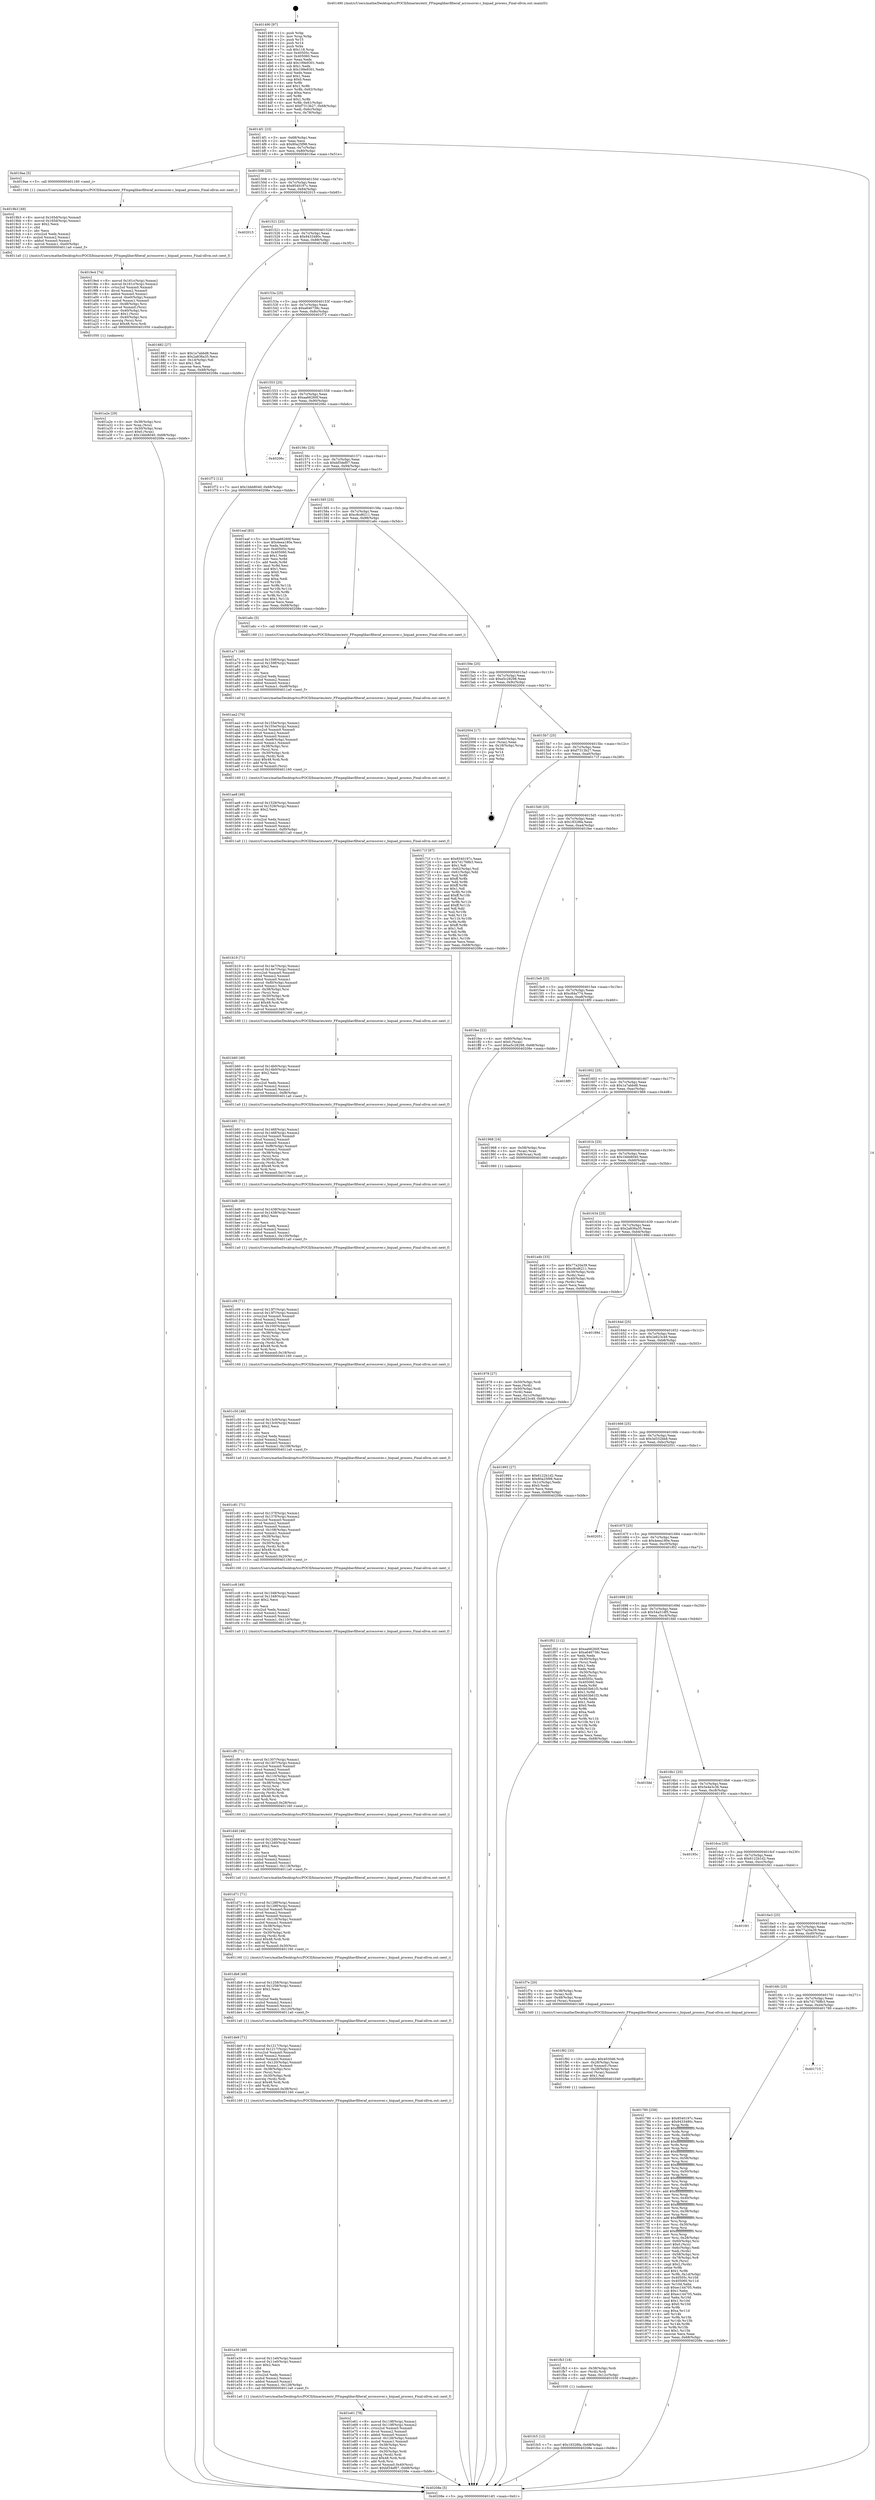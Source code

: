 digraph "0x401490" {
  label = "0x401490 (/mnt/c/Users/mathe/Desktop/tcc/POCII/binaries/extr_FFmpeglibavfilteraf_acrossover.c_biquad_process_Final-ollvm.out::main(0))"
  labelloc = "t"
  node[shape=record]

  Entry [label="",width=0.3,height=0.3,shape=circle,fillcolor=black,style=filled]
  "0x4014f1" [label="{
     0x4014f1 [23]\l
     | [instrs]\l
     &nbsp;&nbsp;0x4014f1 \<+3\>: mov -0x68(%rbp),%eax\l
     &nbsp;&nbsp;0x4014f4 \<+2\>: mov %eax,%ecx\l
     &nbsp;&nbsp;0x4014f6 \<+6\>: sub $0x80a25f98,%ecx\l
     &nbsp;&nbsp;0x4014fc \<+3\>: mov %eax,-0x7c(%rbp)\l
     &nbsp;&nbsp;0x4014ff \<+3\>: mov %ecx,-0x80(%rbp)\l
     &nbsp;&nbsp;0x401502 \<+6\>: je 00000000004019ae \<main+0x51e\>\l
  }"]
  "0x4019ae" [label="{
     0x4019ae [5]\l
     | [instrs]\l
     &nbsp;&nbsp;0x4019ae \<+5\>: call 0000000000401160 \<next_i\>\l
     | [calls]\l
     &nbsp;&nbsp;0x401160 \{1\} (/mnt/c/Users/mathe/Desktop/tcc/POCII/binaries/extr_FFmpeglibavfilteraf_acrossover.c_biquad_process_Final-ollvm.out::next_i)\l
  }"]
  "0x401508" [label="{
     0x401508 [25]\l
     | [instrs]\l
     &nbsp;&nbsp;0x401508 \<+5\>: jmp 000000000040150d \<main+0x7d\>\l
     &nbsp;&nbsp;0x40150d \<+3\>: mov -0x7c(%rbp),%eax\l
     &nbsp;&nbsp;0x401510 \<+5\>: sub $0x8540197c,%eax\l
     &nbsp;&nbsp;0x401515 \<+6\>: mov %eax,-0x84(%rbp)\l
     &nbsp;&nbsp;0x40151b \<+6\>: je 0000000000402015 \<main+0xb85\>\l
  }"]
  Exit [label="",width=0.3,height=0.3,shape=circle,fillcolor=black,style=filled,peripheries=2]
  "0x402015" [label="{
     0x402015\l
  }", style=dashed]
  "0x401521" [label="{
     0x401521 [25]\l
     | [instrs]\l
     &nbsp;&nbsp;0x401521 \<+5\>: jmp 0000000000401526 \<main+0x96\>\l
     &nbsp;&nbsp;0x401526 \<+3\>: mov -0x7c(%rbp),%eax\l
     &nbsp;&nbsp;0x401529 \<+5\>: sub $0x9433480c,%eax\l
     &nbsp;&nbsp;0x40152e \<+6\>: mov %eax,-0x88(%rbp)\l
     &nbsp;&nbsp;0x401534 \<+6\>: je 0000000000401882 \<main+0x3f2\>\l
  }"]
  "0x401fc5" [label="{
     0x401fc5 [12]\l
     | [instrs]\l
     &nbsp;&nbsp;0x401fc5 \<+7\>: movl $0x18328fa,-0x68(%rbp)\l
     &nbsp;&nbsp;0x401fcc \<+5\>: jmp 000000000040208e \<main+0xbfe\>\l
  }"]
  "0x401882" [label="{
     0x401882 [27]\l
     | [instrs]\l
     &nbsp;&nbsp;0x401882 \<+5\>: mov $0x1a7abbd8,%eax\l
     &nbsp;&nbsp;0x401887 \<+5\>: mov $0x2a836a35,%ecx\l
     &nbsp;&nbsp;0x40188c \<+3\>: mov -0x1d(%rbp),%dl\l
     &nbsp;&nbsp;0x40188f \<+3\>: test $0x1,%dl\l
     &nbsp;&nbsp;0x401892 \<+3\>: cmovne %ecx,%eax\l
     &nbsp;&nbsp;0x401895 \<+3\>: mov %eax,-0x68(%rbp)\l
     &nbsp;&nbsp;0x401898 \<+5\>: jmp 000000000040208e \<main+0xbfe\>\l
  }"]
  "0x40153a" [label="{
     0x40153a [25]\l
     | [instrs]\l
     &nbsp;&nbsp;0x40153a \<+5\>: jmp 000000000040153f \<main+0xaf\>\l
     &nbsp;&nbsp;0x40153f \<+3\>: mov -0x7c(%rbp),%eax\l
     &nbsp;&nbsp;0x401542 \<+5\>: sub $0xa646738c,%eax\l
     &nbsp;&nbsp;0x401547 \<+6\>: mov %eax,-0x8c(%rbp)\l
     &nbsp;&nbsp;0x40154d \<+6\>: je 0000000000401f72 \<main+0xae2\>\l
  }"]
  "0x401fb3" [label="{
     0x401fb3 [18]\l
     | [instrs]\l
     &nbsp;&nbsp;0x401fb3 \<+4\>: mov -0x38(%rbp),%rdi\l
     &nbsp;&nbsp;0x401fb7 \<+3\>: mov (%rdi),%rdi\l
     &nbsp;&nbsp;0x401fba \<+6\>: mov %eax,-0x12c(%rbp)\l
     &nbsp;&nbsp;0x401fc0 \<+5\>: call 0000000000401030 \<free@plt\>\l
     | [calls]\l
     &nbsp;&nbsp;0x401030 \{1\} (unknown)\l
  }"]
  "0x401f72" [label="{
     0x401f72 [12]\l
     | [instrs]\l
     &nbsp;&nbsp;0x401f72 \<+7\>: movl $0x1bbb8040,-0x68(%rbp)\l
     &nbsp;&nbsp;0x401f79 \<+5\>: jmp 000000000040208e \<main+0xbfe\>\l
  }"]
  "0x401553" [label="{
     0x401553 [25]\l
     | [instrs]\l
     &nbsp;&nbsp;0x401553 \<+5\>: jmp 0000000000401558 \<main+0xc8\>\l
     &nbsp;&nbsp;0x401558 \<+3\>: mov -0x7c(%rbp),%eax\l
     &nbsp;&nbsp;0x40155b \<+5\>: sub $0xaa66260f,%eax\l
     &nbsp;&nbsp;0x401560 \<+6\>: mov %eax,-0x90(%rbp)\l
     &nbsp;&nbsp;0x401566 \<+6\>: je 000000000040206c \<main+0xbdc\>\l
  }"]
  "0x401f92" [label="{
     0x401f92 [33]\l
     | [instrs]\l
     &nbsp;&nbsp;0x401f92 \<+10\>: movabs $0x4030d6,%rdi\l
     &nbsp;&nbsp;0x401f9c \<+4\>: mov -0x28(%rbp),%rax\l
     &nbsp;&nbsp;0x401fa0 \<+4\>: movsd %xmm0,(%rax)\l
     &nbsp;&nbsp;0x401fa4 \<+4\>: mov -0x28(%rbp),%rax\l
     &nbsp;&nbsp;0x401fa8 \<+4\>: movsd (%rax),%xmm0\l
     &nbsp;&nbsp;0x401fac \<+2\>: mov $0x1,%al\l
     &nbsp;&nbsp;0x401fae \<+5\>: call 0000000000401040 \<printf@plt\>\l
     | [calls]\l
     &nbsp;&nbsp;0x401040 \{1\} (unknown)\l
  }"]
  "0x40206c" [label="{
     0x40206c\l
  }", style=dashed]
  "0x40156c" [label="{
     0x40156c [25]\l
     | [instrs]\l
     &nbsp;&nbsp;0x40156c \<+5\>: jmp 0000000000401571 \<main+0xe1\>\l
     &nbsp;&nbsp;0x401571 \<+3\>: mov -0x7c(%rbp),%eax\l
     &nbsp;&nbsp;0x401574 \<+5\>: sub $0xbf34ef07,%eax\l
     &nbsp;&nbsp;0x401579 \<+6\>: mov %eax,-0x94(%rbp)\l
     &nbsp;&nbsp;0x40157f \<+6\>: je 0000000000401eaf \<main+0xa1f\>\l
  }"]
  "0x401e61" [label="{
     0x401e61 [78]\l
     | [instrs]\l
     &nbsp;&nbsp;0x401e61 \<+8\>: movsd 0x119f(%rip),%xmm1\l
     &nbsp;&nbsp;0x401e69 \<+8\>: movsd 0x119f(%rip),%xmm2\l
     &nbsp;&nbsp;0x401e71 \<+4\>: cvtss2sd %xmm0,%xmm0\l
     &nbsp;&nbsp;0x401e75 \<+4\>: divsd %xmm2,%xmm0\l
     &nbsp;&nbsp;0x401e79 \<+4\>: addsd %xmm0,%xmm1\l
     &nbsp;&nbsp;0x401e7d \<+8\>: movsd -0x128(%rbp),%xmm0\l
     &nbsp;&nbsp;0x401e85 \<+4\>: mulsd %xmm1,%xmm0\l
     &nbsp;&nbsp;0x401e89 \<+4\>: mov -0x38(%rbp),%rsi\l
     &nbsp;&nbsp;0x401e8d \<+3\>: mov (%rsi),%rsi\l
     &nbsp;&nbsp;0x401e90 \<+4\>: mov -0x30(%rbp),%rdi\l
     &nbsp;&nbsp;0x401e94 \<+3\>: movslq (%rdi),%rdi\l
     &nbsp;&nbsp;0x401e97 \<+4\>: imul $0x48,%rdi,%rdi\l
     &nbsp;&nbsp;0x401e9b \<+3\>: add %rdi,%rsi\l
     &nbsp;&nbsp;0x401e9e \<+5\>: movsd %xmm0,0x40(%rsi)\l
     &nbsp;&nbsp;0x401ea3 \<+7\>: movl $0xbf34ef07,-0x68(%rbp)\l
     &nbsp;&nbsp;0x401eaa \<+5\>: jmp 000000000040208e \<main+0xbfe\>\l
  }"]
  "0x401eaf" [label="{
     0x401eaf [83]\l
     | [instrs]\l
     &nbsp;&nbsp;0x401eaf \<+5\>: mov $0xaa66260f,%eax\l
     &nbsp;&nbsp;0x401eb4 \<+5\>: mov $0x4eea180e,%ecx\l
     &nbsp;&nbsp;0x401eb9 \<+2\>: xor %edx,%edx\l
     &nbsp;&nbsp;0x401ebb \<+7\>: mov 0x40505c,%esi\l
     &nbsp;&nbsp;0x401ec2 \<+7\>: mov 0x405060,%edi\l
     &nbsp;&nbsp;0x401ec9 \<+3\>: sub $0x1,%edx\l
     &nbsp;&nbsp;0x401ecc \<+3\>: mov %esi,%r8d\l
     &nbsp;&nbsp;0x401ecf \<+3\>: add %edx,%r8d\l
     &nbsp;&nbsp;0x401ed2 \<+4\>: imul %r8d,%esi\l
     &nbsp;&nbsp;0x401ed6 \<+3\>: and $0x1,%esi\l
     &nbsp;&nbsp;0x401ed9 \<+3\>: cmp $0x0,%esi\l
     &nbsp;&nbsp;0x401edc \<+4\>: sete %r9b\l
     &nbsp;&nbsp;0x401ee0 \<+3\>: cmp $0xa,%edi\l
     &nbsp;&nbsp;0x401ee3 \<+4\>: setl %r10b\l
     &nbsp;&nbsp;0x401ee7 \<+3\>: mov %r9b,%r11b\l
     &nbsp;&nbsp;0x401eea \<+3\>: and %r10b,%r11b\l
     &nbsp;&nbsp;0x401eed \<+3\>: xor %r10b,%r9b\l
     &nbsp;&nbsp;0x401ef0 \<+3\>: or %r9b,%r11b\l
     &nbsp;&nbsp;0x401ef3 \<+4\>: test $0x1,%r11b\l
     &nbsp;&nbsp;0x401ef7 \<+3\>: cmovne %ecx,%eax\l
     &nbsp;&nbsp;0x401efa \<+3\>: mov %eax,-0x68(%rbp)\l
     &nbsp;&nbsp;0x401efd \<+5\>: jmp 000000000040208e \<main+0xbfe\>\l
  }"]
  "0x401585" [label="{
     0x401585 [25]\l
     | [instrs]\l
     &nbsp;&nbsp;0x401585 \<+5\>: jmp 000000000040158a \<main+0xfa\>\l
     &nbsp;&nbsp;0x40158a \<+3\>: mov -0x7c(%rbp),%eax\l
     &nbsp;&nbsp;0x40158d \<+5\>: sub $0xc8cd6211,%eax\l
     &nbsp;&nbsp;0x401592 \<+6\>: mov %eax,-0x98(%rbp)\l
     &nbsp;&nbsp;0x401598 \<+6\>: je 0000000000401a6c \<main+0x5dc\>\l
  }"]
  "0x401e30" [label="{
     0x401e30 [49]\l
     | [instrs]\l
     &nbsp;&nbsp;0x401e30 \<+8\>: movsd 0x11e0(%rip),%xmm0\l
     &nbsp;&nbsp;0x401e38 \<+8\>: movsd 0x11e0(%rip),%xmm1\l
     &nbsp;&nbsp;0x401e40 \<+5\>: mov $0x2,%ecx\l
     &nbsp;&nbsp;0x401e45 \<+1\>: cltd\l
     &nbsp;&nbsp;0x401e46 \<+2\>: idiv %ecx\l
     &nbsp;&nbsp;0x401e48 \<+4\>: cvtsi2sd %edx,%xmm2\l
     &nbsp;&nbsp;0x401e4c \<+4\>: mulsd %xmm2,%xmm1\l
     &nbsp;&nbsp;0x401e50 \<+4\>: addsd %xmm0,%xmm1\l
     &nbsp;&nbsp;0x401e54 \<+8\>: movsd %xmm1,-0x128(%rbp)\l
     &nbsp;&nbsp;0x401e5c \<+5\>: call 00000000004011a0 \<next_f\>\l
     | [calls]\l
     &nbsp;&nbsp;0x4011a0 \{1\} (/mnt/c/Users/mathe/Desktop/tcc/POCII/binaries/extr_FFmpeglibavfilteraf_acrossover.c_biquad_process_Final-ollvm.out::next_f)\l
  }"]
  "0x401a6c" [label="{
     0x401a6c [5]\l
     | [instrs]\l
     &nbsp;&nbsp;0x401a6c \<+5\>: call 0000000000401160 \<next_i\>\l
     | [calls]\l
     &nbsp;&nbsp;0x401160 \{1\} (/mnt/c/Users/mathe/Desktop/tcc/POCII/binaries/extr_FFmpeglibavfilteraf_acrossover.c_biquad_process_Final-ollvm.out::next_i)\l
  }"]
  "0x40159e" [label="{
     0x40159e [25]\l
     | [instrs]\l
     &nbsp;&nbsp;0x40159e \<+5\>: jmp 00000000004015a3 \<main+0x113\>\l
     &nbsp;&nbsp;0x4015a3 \<+3\>: mov -0x7c(%rbp),%eax\l
     &nbsp;&nbsp;0x4015a6 \<+5\>: sub $0xe5c28298,%eax\l
     &nbsp;&nbsp;0x4015ab \<+6\>: mov %eax,-0x9c(%rbp)\l
     &nbsp;&nbsp;0x4015b1 \<+6\>: je 0000000000402004 \<main+0xb74\>\l
  }"]
  "0x401de9" [label="{
     0x401de9 [71]\l
     | [instrs]\l
     &nbsp;&nbsp;0x401de9 \<+8\>: movsd 0x1217(%rip),%xmm1\l
     &nbsp;&nbsp;0x401df1 \<+8\>: movsd 0x1217(%rip),%xmm2\l
     &nbsp;&nbsp;0x401df9 \<+4\>: cvtss2sd %xmm0,%xmm0\l
     &nbsp;&nbsp;0x401dfd \<+4\>: divsd %xmm2,%xmm0\l
     &nbsp;&nbsp;0x401e01 \<+4\>: addsd %xmm0,%xmm1\l
     &nbsp;&nbsp;0x401e05 \<+8\>: movsd -0x120(%rbp),%xmm0\l
     &nbsp;&nbsp;0x401e0d \<+4\>: mulsd %xmm1,%xmm0\l
     &nbsp;&nbsp;0x401e11 \<+4\>: mov -0x38(%rbp),%rsi\l
     &nbsp;&nbsp;0x401e15 \<+3\>: mov (%rsi),%rsi\l
     &nbsp;&nbsp;0x401e18 \<+4\>: mov -0x30(%rbp),%rdi\l
     &nbsp;&nbsp;0x401e1c \<+3\>: movslq (%rdi),%rdi\l
     &nbsp;&nbsp;0x401e1f \<+4\>: imul $0x48,%rdi,%rdi\l
     &nbsp;&nbsp;0x401e23 \<+3\>: add %rdi,%rsi\l
     &nbsp;&nbsp;0x401e26 \<+5\>: movsd %xmm0,0x38(%rsi)\l
     &nbsp;&nbsp;0x401e2b \<+5\>: call 0000000000401160 \<next_i\>\l
     | [calls]\l
     &nbsp;&nbsp;0x401160 \{1\} (/mnt/c/Users/mathe/Desktop/tcc/POCII/binaries/extr_FFmpeglibavfilteraf_acrossover.c_biquad_process_Final-ollvm.out::next_i)\l
  }"]
  "0x402004" [label="{
     0x402004 [17]\l
     | [instrs]\l
     &nbsp;&nbsp;0x402004 \<+4\>: mov -0x60(%rbp),%rax\l
     &nbsp;&nbsp;0x402008 \<+2\>: mov (%rax),%eax\l
     &nbsp;&nbsp;0x40200a \<+4\>: lea -0x18(%rbp),%rsp\l
     &nbsp;&nbsp;0x40200e \<+1\>: pop %rbx\l
     &nbsp;&nbsp;0x40200f \<+2\>: pop %r14\l
     &nbsp;&nbsp;0x402011 \<+2\>: pop %r15\l
     &nbsp;&nbsp;0x402013 \<+1\>: pop %rbp\l
     &nbsp;&nbsp;0x402014 \<+1\>: ret\l
  }"]
  "0x4015b7" [label="{
     0x4015b7 [25]\l
     | [instrs]\l
     &nbsp;&nbsp;0x4015b7 \<+5\>: jmp 00000000004015bc \<main+0x12c\>\l
     &nbsp;&nbsp;0x4015bc \<+3\>: mov -0x7c(%rbp),%eax\l
     &nbsp;&nbsp;0x4015bf \<+5\>: sub $0xf7313b27,%eax\l
     &nbsp;&nbsp;0x4015c4 \<+6\>: mov %eax,-0xa0(%rbp)\l
     &nbsp;&nbsp;0x4015ca \<+6\>: je 000000000040171f \<main+0x28f\>\l
  }"]
  "0x401db8" [label="{
     0x401db8 [49]\l
     | [instrs]\l
     &nbsp;&nbsp;0x401db8 \<+8\>: movsd 0x1258(%rip),%xmm0\l
     &nbsp;&nbsp;0x401dc0 \<+8\>: movsd 0x1258(%rip),%xmm1\l
     &nbsp;&nbsp;0x401dc8 \<+5\>: mov $0x2,%ecx\l
     &nbsp;&nbsp;0x401dcd \<+1\>: cltd\l
     &nbsp;&nbsp;0x401dce \<+2\>: idiv %ecx\l
     &nbsp;&nbsp;0x401dd0 \<+4\>: cvtsi2sd %edx,%xmm2\l
     &nbsp;&nbsp;0x401dd4 \<+4\>: mulsd %xmm2,%xmm1\l
     &nbsp;&nbsp;0x401dd8 \<+4\>: addsd %xmm0,%xmm1\l
     &nbsp;&nbsp;0x401ddc \<+8\>: movsd %xmm1,-0x120(%rbp)\l
     &nbsp;&nbsp;0x401de4 \<+5\>: call 00000000004011a0 \<next_f\>\l
     | [calls]\l
     &nbsp;&nbsp;0x4011a0 \{1\} (/mnt/c/Users/mathe/Desktop/tcc/POCII/binaries/extr_FFmpeglibavfilteraf_acrossover.c_biquad_process_Final-ollvm.out::next_f)\l
  }"]
  "0x40171f" [label="{
     0x40171f [97]\l
     | [instrs]\l
     &nbsp;&nbsp;0x40171f \<+5\>: mov $0x8540197c,%eax\l
     &nbsp;&nbsp;0x401724 \<+5\>: mov $0x7d1768b3,%ecx\l
     &nbsp;&nbsp;0x401729 \<+2\>: mov $0x1,%dl\l
     &nbsp;&nbsp;0x40172b \<+4\>: mov -0x62(%rbp),%sil\l
     &nbsp;&nbsp;0x40172f \<+4\>: mov -0x61(%rbp),%dil\l
     &nbsp;&nbsp;0x401733 \<+3\>: mov %sil,%r8b\l
     &nbsp;&nbsp;0x401736 \<+4\>: xor $0xff,%r8b\l
     &nbsp;&nbsp;0x40173a \<+3\>: mov %dil,%r9b\l
     &nbsp;&nbsp;0x40173d \<+4\>: xor $0xff,%r9b\l
     &nbsp;&nbsp;0x401741 \<+3\>: xor $0x1,%dl\l
     &nbsp;&nbsp;0x401744 \<+3\>: mov %r8b,%r10b\l
     &nbsp;&nbsp;0x401747 \<+4\>: and $0xff,%r10b\l
     &nbsp;&nbsp;0x40174b \<+3\>: and %dl,%sil\l
     &nbsp;&nbsp;0x40174e \<+3\>: mov %r9b,%r11b\l
     &nbsp;&nbsp;0x401751 \<+4\>: and $0xff,%r11b\l
     &nbsp;&nbsp;0x401755 \<+3\>: and %dl,%dil\l
     &nbsp;&nbsp;0x401758 \<+3\>: or %sil,%r10b\l
     &nbsp;&nbsp;0x40175b \<+3\>: or %dil,%r11b\l
     &nbsp;&nbsp;0x40175e \<+3\>: xor %r11b,%r10b\l
     &nbsp;&nbsp;0x401761 \<+3\>: or %r9b,%r8b\l
     &nbsp;&nbsp;0x401764 \<+4\>: xor $0xff,%r8b\l
     &nbsp;&nbsp;0x401768 \<+3\>: or $0x1,%dl\l
     &nbsp;&nbsp;0x40176b \<+3\>: and %dl,%r8b\l
     &nbsp;&nbsp;0x40176e \<+3\>: or %r8b,%r10b\l
     &nbsp;&nbsp;0x401771 \<+4\>: test $0x1,%r10b\l
     &nbsp;&nbsp;0x401775 \<+3\>: cmovne %ecx,%eax\l
     &nbsp;&nbsp;0x401778 \<+3\>: mov %eax,-0x68(%rbp)\l
     &nbsp;&nbsp;0x40177b \<+5\>: jmp 000000000040208e \<main+0xbfe\>\l
  }"]
  "0x4015d0" [label="{
     0x4015d0 [25]\l
     | [instrs]\l
     &nbsp;&nbsp;0x4015d0 \<+5\>: jmp 00000000004015d5 \<main+0x145\>\l
     &nbsp;&nbsp;0x4015d5 \<+3\>: mov -0x7c(%rbp),%eax\l
     &nbsp;&nbsp;0x4015d8 \<+5\>: sub $0x18328fa,%eax\l
     &nbsp;&nbsp;0x4015dd \<+6\>: mov %eax,-0xa4(%rbp)\l
     &nbsp;&nbsp;0x4015e3 \<+6\>: je 0000000000401fee \<main+0xb5e\>\l
  }"]
  "0x40208e" [label="{
     0x40208e [5]\l
     | [instrs]\l
     &nbsp;&nbsp;0x40208e \<+5\>: jmp 00000000004014f1 \<main+0x61\>\l
  }"]
  "0x401490" [label="{
     0x401490 [97]\l
     | [instrs]\l
     &nbsp;&nbsp;0x401490 \<+1\>: push %rbp\l
     &nbsp;&nbsp;0x401491 \<+3\>: mov %rsp,%rbp\l
     &nbsp;&nbsp;0x401494 \<+2\>: push %r15\l
     &nbsp;&nbsp;0x401496 \<+2\>: push %r14\l
     &nbsp;&nbsp;0x401498 \<+1\>: push %rbx\l
     &nbsp;&nbsp;0x401499 \<+7\>: sub $0x118,%rsp\l
     &nbsp;&nbsp;0x4014a0 \<+7\>: mov 0x40505c,%eax\l
     &nbsp;&nbsp;0x4014a7 \<+7\>: mov 0x405060,%ecx\l
     &nbsp;&nbsp;0x4014ae \<+2\>: mov %eax,%edx\l
     &nbsp;&nbsp;0x4014b0 \<+6\>: add $0x199e9301,%edx\l
     &nbsp;&nbsp;0x4014b6 \<+3\>: sub $0x1,%edx\l
     &nbsp;&nbsp;0x4014b9 \<+6\>: sub $0x199e9301,%edx\l
     &nbsp;&nbsp;0x4014bf \<+3\>: imul %edx,%eax\l
     &nbsp;&nbsp;0x4014c2 \<+3\>: and $0x1,%eax\l
     &nbsp;&nbsp;0x4014c5 \<+3\>: cmp $0x0,%eax\l
     &nbsp;&nbsp;0x4014c8 \<+4\>: sete %r8b\l
     &nbsp;&nbsp;0x4014cc \<+4\>: and $0x1,%r8b\l
     &nbsp;&nbsp;0x4014d0 \<+4\>: mov %r8b,-0x62(%rbp)\l
     &nbsp;&nbsp;0x4014d4 \<+3\>: cmp $0xa,%ecx\l
     &nbsp;&nbsp;0x4014d7 \<+4\>: setl %r8b\l
     &nbsp;&nbsp;0x4014db \<+4\>: and $0x1,%r8b\l
     &nbsp;&nbsp;0x4014df \<+4\>: mov %r8b,-0x61(%rbp)\l
     &nbsp;&nbsp;0x4014e3 \<+7\>: movl $0xf7313b27,-0x68(%rbp)\l
     &nbsp;&nbsp;0x4014ea \<+3\>: mov %edi,-0x6c(%rbp)\l
     &nbsp;&nbsp;0x4014ed \<+4\>: mov %rsi,-0x78(%rbp)\l
  }"]
  "0x401d71" [label="{
     0x401d71 [71]\l
     | [instrs]\l
     &nbsp;&nbsp;0x401d71 \<+8\>: movsd 0x128f(%rip),%xmm1\l
     &nbsp;&nbsp;0x401d79 \<+8\>: movsd 0x128f(%rip),%xmm2\l
     &nbsp;&nbsp;0x401d81 \<+4\>: cvtss2sd %xmm0,%xmm0\l
     &nbsp;&nbsp;0x401d85 \<+4\>: divsd %xmm2,%xmm0\l
     &nbsp;&nbsp;0x401d89 \<+4\>: addsd %xmm0,%xmm1\l
     &nbsp;&nbsp;0x401d8d \<+8\>: movsd -0x118(%rbp),%xmm0\l
     &nbsp;&nbsp;0x401d95 \<+4\>: mulsd %xmm1,%xmm0\l
     &nbsp;&nbsp;0x401d99 \<+4\>: mov -0x38(%rbp),%rsi\l
     &nbsp;&nbsp;0x401d9d \<+3\>: mov (%rsi),%rsi\l
     &nbsp;&nbsp;0x401da0 \<+4\>: mov -0x30(%rbp),%rdi\l
     &nbsp;&nbsp;0x401da4 \<+3\>: movslq (%rdi),%rdi\l
     &nbsp;&nbsp;0x401da7 \<+4\>: imul $0x48,%rdi,%rdi\l
     &nbsp;&nbsp;0x401dab \<+3\>: add %rdi,%rsi\l
     &nbsp;&nbsp;0x401dae \<+5\>: movsd %xmm0,0x30(%rsi)\l
     &nbsp;&nbsp;0x401db3 \<+5\>: call 0000000000401160 \<next_i\>\l
     | [calls]\l
     &nbsp;&nbsp;0x401160 \{1\} (/mnt/c/Users/mathe/Desktop/tcc/POCII/binaries/extr_FFmpeglibavfilteraf_acrossover.c_biquad_process_Final-ollvm.out::next_i)\l
  }"]
  "0x401fee" [label="{
     0x401fee [22]\l
     | [instrs]\l
     &nbsp;&nbsp;0x401fee \<+4\>: mov -0x60(%rbp),%rax\l
     &nbsp;&nbsp;0x401ff2 \<+6\>: movl $0x0,(%rax)\l
     &nbsp;&nbsp;0x401ff8 \<+7\>: movl $0xe5c28298,-0x68(%rbp)\l
     &nbsp;&nbsp;0x401fff \<+5\>: jmp 000000000040208e \<main+0xbfe\>\l
  }"]
  "0x4015e9" [label="{
     0x4015e9 [25]\l
     | [instrs]\l
     &nbsp;&nbsp;0x4015e9 \<+5\>: jmp 00000000004015ee \<main+0x15e\>\l
     &nbsp;&nbsp;0x4015ee \<+3\>: mov -0x7c(%rbp),%eax\l
     &nbsp;&nbsp;0x4015f1 \<+5\>: sub $0xc84a774,%eax\l
     &nbsp;&nbsp;0x4015f6 \<+6\>: mov %eax,-0xa8(%rbp)\l
     &nbsp;&nbsp;0x4015fc \<+6\>: je 00000000004018f0 \<main+0x460\>\l
  }"]
  "0x401d40" [label="{
     0x401d40 [49]\l
     | [instrs]\l
     &nbsp;&nbsp;0x401d40 \<+8\>: movsd 0x12d0(%rip),%xmm0\l
     &nbsp;&nbsp;0x401d48 \<+8\>: movsd 0x12d0(%rip),%xmm1\l
     &nbsp;&nbsp;0x401d50 \<+5\>: mov $0x2,%ecx\l
     &nbsp;&nbsp;0x401d55 \<+1\>: cltd\l
     &nbsp;&nbsp;0x401d56 \<+2\>: idiv %ecx\l
     &nbsp;&nbsp;0x401d58 \<+4\>: cvtsi2sd %edx,%xmm2\l
     &nbsp;&nbsp;0x401d5c \<+4\>: mulsd %xmm2,%xmm1\l
     &nbsp;&nbsp;0x401d60 \<+4\>: addsd %xmm0,%xmm1\l
     &nbsp;&nbsp;0x401d64 \<+8\>: movsd %xmm1,-0x118(%rbp)\l
     &nbsp;&nbsp;0x401d6c \<+5\>: call 00000000004011a0 \<next_f\>\l
     | [calls]\l
     &nbsp;&nbsp;0x4011a0 \{1\} (/mnt/c/Users/mathe/Desktop/tcc/POCII/binaries/extr_FFmpeglibavfilteraf_acrossover.c_biquad_process_Final-ollvm.out::next_f)\l
  }"]
  "0x4018f0" [label="{
     0x4018f0\l
  }", style=dashed]
  "0x401602" [label="{
     0x401602 [25]\l
     | [instrs]\l
     &nbsp;&nbsp;0x401602 \<+5\>: jmp 0000000000401607 \<main+0x177\>\l
     &nbsp;&nbsp;0x401607 \<+3\>: mov -0x7c(%rbp),%eax\l
     &nbsp;&nbsp;0x40160a \<+5\>: sub $0x1a7abbd8,%eax\l
     &nbsp;&nbsp;0x40160f \<+6\>: mov %eax,-0xac(%rbp)\l
     &nbsp;&nbsp;0x401615 \<+6\>: je 0000000000401968 \<main+0x4d8\>\l
  }"]
  "0x401cf9" [label="{
     0x401cf9 [71]\l
     | [instrs]\l
     &nbsp;&nbsp;0x401cf9 \<+8\>: movsd 0x1307(%rip),%xmm1\l
     &nbsp;&nbsp;0x401d01 \<+8\>: movsd 0x1307(%rip),%xmm2\l
     &nbsp;&nbsp;0x401d09 \<+4\>: cvtss2sd %xmm0,%xmm0\l
     &nbsp;&nbsp;0x401d0d \<+4\>: divsd %xmm2,%xmm0\l
     &nbsp;&nbsp;0x401d11 \<+4\>: addsd %xmm0,%xmm1\l
     &nbsp;&nbsp;0x401d15 \<+8\>: movsd -0x110(%rbp),%xmm0\l
     &nbsp;&nbsp;0x401d1d \<+4\>: mulsd %xmm1,%xmm0\l
     &nbsp;&nbsp;0x401d21 \<+4\>: mov -0x38(%rbp),%rsi\l
     &nbsp;&nbsp;0x401d25 \<+3\>: mov (%rsi),%rsi\l
     &nbsp;&nbsp;0x401d28 \<+4\>: mov -0x30(%rbp),%rdi\l
     &nbsp;&nbsp;0x401d2c \<+3\>: movslq (%rdi),%rdi\l
     &nbsp;&nbsp;0x401d2f \<+4\>: imul $0x48,%rdi,%rdi\l
     &nbsp;&nbsp;0x401d33 \<+3\>: add %rdi,%rsi\l
     &nbsp;&nbsp;0x401d36 \<+5\>: movsd %xmm0,0x28(%rsi)\l
     &nbsp;&nbsp;0x401d3b \<+5\>: call 0000000000401160 \<next_i\>\l
     | [calls]\l
     &nbsp;&nbsp;0x401160 \{1\} (/mnt/c/Users/mathe/Desktop/tcc/POCII/binaries/extr_FFmpeglibavfilteraf_acrossover.c_biquad_process_Final-ollvm.out::next_i)\l
  }"]
  "0x401968" [label="{
     0x401968 [16]\l
     | [instrs]\l
     &nbsp;&nbsp;0x401968 \<+4\>: mov -0x58(%rbp),%rax\l
     &nbsp;&nbsp;0x40196c \<+3\>: mov (%rax),%rax\l
     &nbsp;&nbsp;0x40196f \<+4\>: mov 0x8(%rax),%rdi\l
     &nbsp;&nbsp;0x401973 \<+5\>: call 0000000000401060 \<atoi@plt\>\l
     | [calls]\l
     &nbsp;&nbsp;0x401060 \{1\} (unknown)\l
  }"]
  "0x40161b" [label="{
     0x40161b [25]\l
     | [instrs]\l
     &nbsp;&nbsp;0x40161b \<+5\>: jmp 0000000000401620 \<main+0x190\>\l
     &nbsp;&nbsp;0x401620 \<+3\>: mov -0x7c(%rbp),%eax\l
     &nbsp;&nbsp;0x401623 \<+5\>: sub $0x1bbb8040,%eax\l
     &nbsp;&nbsp;0x401628 \<+6\>: mov %eax,-0xb0(%rbp)\l
     &nbsp;&nbsp;0x40162e \<+6\>: je 0000000000401a4b \<main+0x5bb\>\l
  }"]
  "0x401cc8" [label="{
     0x401cc8 [49]\l
     | [instrs]\l
     &nbsp;&nbsp;0x401cc8 \<+8\>: movsd 0x1348(%rip),%xmm0\l
     &nbsp;&nbsp;0x401cd0 \<+8\>: movsd 0x1348(%rip),%xmm1\l
     &nbsp;&nbsp;0x401cd8 \<+5\>: mov $0x2,%ecx\l
     &nbsp;&nbsp;0x401cdd \<+1\>: cltd\l
     &nbsp;&nbsp;0x401cde \<+2\>: idiv %ecx\l
     &nbsp;&nbsp;0x401ce0 \<+4\>: cvtsi2sd %edx,%xmm2\l
     &nbsp;&nbsp;0x401ce4 \<+4\>: mulsd %xmm2,%xmm1\l
     &nbsp;&nbsp;0x401ce8 \<+4\>: addsd %xmm0,%xmm1\l
     &nbsp;&nbsp;0x401cec \<+8\>: movsd %xmm1,-0x110(%rbp)\l
     &nbsp;&nbsp;0x401cf4 \<+5\>: call 00000000004011a0 \<next_f\>\l
     | [calls]\l
     &nbsp;&nbsp;0x4011a0 \{1\} (/mnt/c/Users/mathe/Desktop/tcc/POCII/binaries/extr_FFmpeglibavfilteraf_acrossover.c_biquad_process_Final-ollvm.out::next_f)\l
  }"]
  "0x401a4b" [label="{
     0x401a4b [33]\l
     | [instrs]\l
     &nbsp;&nbsp;0x401a4b \<+5\>: mov $0x77a20a39,%eax\l
     &nbsp;&nbsp;0x401a50 \<+5\>: mov $0xc8cd6211,%ecx\l
     &nbsp;&nbsp;0x401a55 \<+4\>: mov -0x30(%rbp),%rdx\l
     &nbsp;&nbsp;0x401a59 \<+2\>: mov (%rdx),%esi\l
     &nbsp;&nbsp;0x401a5b \<+4\>: mov -0x40(%rbp),%rdx\l
     &nbsp;&nbsp;0x401a5f \<+2\>: cmp (%rdx),%esi\l
     &nbsp;&nbsp;0x401a61 \<+3\>: cmovl %ecx,%eax\l
     &nbsp;&nbsp;0x401a64 \<+3\>: mov %eax,-0x68(%rbp)\l
     &nbsp;&nbsp;0x401a67 \<+5\>: jmp 000000000040208e \<main+0xbfe\>\l
  }"]
  "0x401634" [label="{
     0x401634 [25]\l
     | [instrs]\l
     &nbsp;&nbsp;0x401634 \<+5\>: jmp 0000000000401639 \<main+0x1a9\>\l
     &nbsp;&nbsp;0x401639 \<+3\>: mov -0x7c(%rbp),%eax\l
     &nbsp;&nbsp;0x40163c \<+5\>: sub $0x2a836a35,%eax\l
     &nbsp;&nbsp;0x401641 \<+6\>: mov %eax,-0xb4(%rbp)\l
     &nbsp;&nbsp;0x401647 \<+6\>: je 000000000040189d \<main+0x40d\>\l
  }"]
  "0x401c81" [label="{
     0x401c81 [71]\l
     | [instrs]\l
     &nbsp;&nbsp;0x401c81 \<+8\>: movsd 0x137f(%rip),%xmm1\l
     &nbsp;&nbsp;0x401c89 \<+8\>: movsd 0x137f(%rip),%xmm2\l
     &nbsp;&nbsp;0x401c91 \<+4\>: cvtss2sd %xmm0,%xmm0\l
     &nbsp;&nbsp;0x401c95 \<+4\>: divsd %xmm2,%xmm0\l
     &nbsp;&nbsp;0x401c99 \<+4\>: addsd %xmm0,%xmm1\l
     &nbsp;&nbsp;0x401c9d \<+8\>: movsd -0x108(%rbp),%xmm0\l
     &nbsp;&nbsp;0x401ca5 \<+4\>: mulsd %xmm1,%xmm0\l
     &nbsp;&nbsp;0x401ca9 \<+4\>: mov -0x38(%rbp),%rsi\l
     &nbsp;&nbsp;0x401cad \<+3\>: mov (%rsi),%rsi\l
     &nbsp;&nbsp;0x401cb0 \<+4\>: mov -0x30(%rbp),%rdi\l
     &nbsp;&nbsp;0x401cb4 \<+3\>: movslq (%rdi),%rdi\l
     &nbsp;&nbsp;0x401cb7 \<+4\>: imul $0x48,%rdi,%rdi\l
     &nbsp;&nbsp;0x401cbb \<+3\>: add %rdi,%rsi\l
     &nbsp;&nbsp;0x401cbe \<+5\>: movsd %xmm0,0x20(%rsi)\l
     &nbsp;&nbsp;0x401cc3 \<+5\>: call 0000000000401160 \<next_i\>\l
     | [calls]\l
     &nbsp;&nbsp;0x401160 \{1\} (/mnt/c/Users/mathe/Desktop/tcc/POCII/binaries/extr_FFmpeglibavfilteraf_acrossover.c_biquad_process_Final-ollvm.out::next_i)\l
  }"]
  "0x40189d" [label="{
     0x40189d\l
  }", style=dashed]
  "0x40164d" [label="{
     0x40164d [25]\l
     | [instrs]\l
     &nbsp;&nbsp;0x40164d \<+5\>: jmp 0000000000401652 \<main+0x1c2\>\l
     &nbsp;&nbsp;0x401652 \<+3\>: mov -0x7c(%rbp),%eax\l
     &nbsp;&nbsp;0x401655 \<+5\>: sub $0x2e623c49,%eax\l
     &nbsp;&nbsp;0x40165a \<+6\>: mov %eax,-0xb8(%rbp)\l
     &nbsp;&nbsp;0x401660 \<+6\>: je 0000000000401993 \<main+0x503\>\l
  }"]
  "0x401c50" [label="{
     0x401c50 [49]\l
     | [instrs]\l
     &nbsp;&nbsp;0x401c50 \<+8\>: movsd 0x13c0(%rip),%xmm0\l
     &nbsp;&nbsp;0x401c58 \<+8\>: movsd 0x13c0(%rip),%xmm1\l
     &nbsp;&nbsp;0x401c60 \<+5\>: mov $0x2,%ecx\l
     &nbsp;&nbsp;0x401c65 \<+1\>: cltd\l
     &nbsp;&nbsp;0x401c66 \<+2\>: idiv %ecx\l
     &nbsp;&nbsp;0x401c68 \<+4\>: cvtsi2sd %edx,%xmm2\l
     &nbsp;&nbsp;0x401c6c \<+4\>: mulsd %xmm2,%xmm1\l
     &nbsp;&nbsp;0x401c70 \<+4\>: addsd %xmm0,%xmm1\l
     &nbsp;&nbsp;0x401c74 \<+8\>: movsd %xmm1,-0x108(%rbp)\l
     &nbsp;&nbsp;0x401c7c \<+5\>: call 00000000004011a0 \<next_f\>\l
     | [calls]\l
     &nbsp;&nbsp;0x4011a0 \{1\} (/mnt/c/Users/mathe/Desktop/tcc/POCII/binaries/extr_FFmpeglibavfilteraf_acrossover.c_biquad_process_Final-ollvm.out::next_f)\l
  }"]
  "0x401993" [label="{
     0x401993 [27]\l
     | [instrs]\l
     &nbsp;&nbsp;0x401993 \<+5\>: mov $0x6122b1d2,%eax\l
     &nbsp;&nbsp;0x401998 \<+5\>: mov $0x80a25f98,%ecx\l
     &nbsp;&nbsp;0x40199d \<+3\>: mov -0x1c(%rbp),%edx\l
     &nbsp;&nbsp;0x4019a0 \<+3\>: cmp $0x0,%edx\l
     &nbsp;&nbsp;0x4019a3 \<+3\>: cmove %ecx,%eax\l
     &nbsp;&nbsp;0x4019a6 \<+3\>: mov %eax,-0x68(%rbp)\l
     &nbsp;&nbsp;0x4019a9 \<+5\>: jmp 000000000040208e \<main+0xbfe\>\l
  }"]
  "0x401666" [label="{
     0x401666 [25]\l
     | [instrs]\l
     &nbsp;&nbsp;0x401666 \<+5\>: jmp 000000000040166b \<main+0x1db\>\l
     &nbsp;&nbsp;0x40166b \<+3\>: mov -0x7c(%rbp),%eax\l
     &nbsp;&nbsp;0x40166e \<+5\>: sub $0x3d332bb8,%eax\l
     &nbsp;&nbsp;0x401673 \<+6\>: mov %eax,-0xbc(%rbp)\l
     &nbsp;&nbsp;0x401679 \<+6\>: je 0000000000402051 \<main+0xbc1\>\l
  }"]
  "0x401c09" [label="{
     0x401c09 [71]\l
     | [instrs]\l
     &nbsp;&nbsp;0x401c09 \<+8\>: movsd 0x13f7(%rip),%xmm1\l
     &nbsp;&nbsp;0x401c11 \<+8\>: movsd 0x13f7(%rip),%xmm2\l
     &nbsp;&nbsp;0x401c19 \<+4\>: cvtss2sd %xmm0,%xmm0\l
     &nbsp;&nbsp;0x401c1d \<+4\>: divsd %xmm2,%xmm0\l
     &nbsp;&nbsp;0x401c21 \<+4\>: addsd %xmm0,%xmm1\l
     &nbsp;&nbsp;0x401c25 \<+8\>: movsd -0x100(%rbp),%xmm0\l
     &nbsp;&nbsp;0x401c2d \<+4\>: mulsd %xmm1,%xmm0\l
     &nbsp;&nbsp;0x401c31 \<+4\>: mov -0x38(%rbp),%rsi\l
     &nbsp;&nbsp;0x401c35 \<+3\>: mov (%rsi),%rsi\l
     &nbsp;&nbsp;0x401c38 \<+4\>: mov -0x30(%rbp),%rdi\l
     &nbsp;&nbsp;0x401c3c \<+3\>: movslq (%rdi),%rdi\l
     &nbsp;&nbsp;0x401c3f \<+4\>: imul $0x48,%rdi,%rdi\l
     &nbsp;&nbsp;0x401c43 \<+3\>: add %rdi,%rsi\l
     &nbsp;&nbsp;0x401c46 \<+5\>: movsd %xmm0,0x18(%rsi)\l
     &nbsp;&nbsp;0x401c4b \<+5\>: call 0000000000401160 \<next_i\>\l
     | [calls]\l
     &nbsp;&nbsp;0x401160 \{1\} (/mnt/c/Users/mathe/Desktop/tcc/POCII/binaries/extr_FFmpeglibavfilteraf_acrossover.c_biquad_process_Final-ollvm.out::next_i)\l
  }"]
  "0x402051" [label="{
     0x402051\l
  }", style=dashed]
  "0x40167f" [label="{
     0x40167f [25]\l
     | [instrs]\l
     &nbsp;&nbsp;0x40167f \<+5\>: jmp 0000000000401684 \<main+0x1f4\>\l
     &nbsp;&nbsp;0x401684 \<+3\>: mov -0x7c(%rbp),%eax\l
     &nbsp;&nbsp;0x401687 \<+5\>: sub $0x4eea180e,%eax\l
     &nbsp;&nbsp;0x40168c \<+6\>: mov %eax,-0xc0(%rbp)\l
     &nbsp;&nbsp;0x401692 \<+6\>: je 0000000000401f02 \<main+0xa72\>\l
  }"]
  "0x401bd8" [label="{
     0x401bd8 [49]\l
     | [instrs]\l
     &nbsp;&nbsp;0x401bd8 \<+8\>: movsd 0x1438(%rip),%xmm0\l
     &nbsp;&nbsp;0x401be0 \<+8\>: movsd 0x1438(%rip),%xmm1\l
     &nbsp;&nbsp;0x401be8 \<+5\>: mov $0x2,%ecx\l
     &nbsp;&nbsp;0x401bed \<+1\>: cltd\l
     &nbsp;&nbsp;0x401bee \<+2\>: idiv %ecx\l
     &nbsp;&nbsp;0x401bf0 \<+4\>: cvtsi2sd %edx,%xmm2\l
     &nbsp;&nbsp;0x401bf4 \<+4\>: mulsd %xmm2,%xmm1\l
     &nbsp;&nbsp;0x401bf8 \<+4\>: addsd %xmm0,%xmm1\l
     &nbsp;&nbsp;0x401bfc \<+8\>: movsd %xmm1,-0x100(%rbp)\l
     &nbsp;&nbsp;0x401c04 \<+5\>: call 00000000004011a0 \<next_f\>\l
     | [calls]\l
     &nbsp;&nbsp;0x4011a0 \{1\} (/mnt/c/Users/mathe/Desktop/tcc/POCII/binaries/extr_FFmpeglibavfilteraf_acrossover.c_biquad_process_Final-ollvm.out::next_f)\l
  }"]
  "0x401f02" [label="{
     0x401f02 [112]\l
     | [instrs]\l
     &nbsp;&nbsp;0x401f02 \<+5\>: mov $0xaa66260f,%eax\l
     &nbsp;&nbsp;0x401f07 \<+5\>: mov $0xa646738c,%ecx\l
     &nbsp;&nbsp;0x401f0c \<+2\>: xor %edx,%edx\l
     &nbsp;&nbsp;0x401f0e \<+4\>: mov -0x30(%rbp),%rsi\l
     &nbsp;&nbsp;0x401f12 \<+2\>: mov (%rsi),%edi\l
     &nbsp;&nbsp;0x401f14 \<+3\>: sub $0x1,%edx\l
     &nbsp;&nbsp;0x401f17 \<+2\>: sub %edx,%edi\l
     &nbsp;&nbsp;0x401f19 \<+4\>: mov -0x30(%rbp),%rsi\l
     &nbsp;&nbsp;0x401f1d \<+2\>: mov %edi,(%rsi)\l
     &nbsp;&nbsp;0x401f1f \<+7\>: mov 0x40505c,%edx\l
     &nbsp;&nbsp;0x401f26 \<+7\>: mov 0x405060,%edi\l
     &nbsp;&nbsp;0x401f2d \<+3\>: mov %edx,%r8d\l
     &nbsp;&nbsp;0x401f30 \<+7\>: sub $0xb03b61f3,%r8d\l
     &nbsp;&nbsp;0x401f37 \<+4\>: sub $0x1,%r8d\l
     &nbsp;&nbsp;0x401f3b \<+7\>: add $0xb03b61f3,%r8d\l
     &nbsp;&nbsp;0x401f42 \<+4\>: imul %r8d,%edx\l
     &nbsp;&nbsp;0x401f46 \<+3\>: and $0x1,%edx\l
     &nbsp;&nbsp;0x401f49 \<+3\>: cmp $0x0,%edx\l
     &nbsp;&nbsp;0x401f4c \<+4\>: sete %r9b\l
     &nbsp;&nbsp;0x401f50 \<+3\>: cmp $0xa,%edi\l
     &nbsp;&nbsp;0x401f53 \<+4\>: setl %r10b\l
     &nbsp;&nbsp;0x401f57 \<+3\>: mov %r9b,%r11b\l
     &nbsp;&nbsp;0x401f5a \<+3\>: and %r10b,%r11b\l
     &nbsp;&nbsp;0x401f5d \<+3\>: xor %r10b,%r9b\l
     &nbsp;&nbsp;0x401f60 \<+3\>: or %r9b,%r11b\l
     &nbsp;&nbsp;0x401f63 \<+4\>: test $0x1,%r11b\l
     &nbsp;&nbsp;0x401f67 \<+3\>: cmovne %ecx,%eax\l
     &nbsp;&nbsp;0x401f6a \<+3\>: mov %eax,-0x68(%rbp)\l
     &nbsp;&nbsp;0x401f6d \<+5\>: jmp 000000000040208e \<main+0xbfe\>\l
  }"]
  "0x401698" [label="{
     0x401698 [25]\l
     | [instrs]\l
     &nbsp;&nbsp;0x401698 \<+5\>: jmp 000000000040169d \<main+0x20d\>\l
     &nbsp;&nbsp;0x40169d \<+3\>: mov -0x7c(%rbp),%eax\l
     &nbsp;&nbsp;0x4016a0 \<+5\>: sub $0x54a51df5,%eax\l
     &nbsp;&nbsp;0x4016a5 \<+6\>: mov %eax,-0xc4(%rbp)\l
     &nbsp;&nbsp;0x4016ab \<+6\>: je 0000000000401fdd \<main+0xb4d\>\l
  }"]
  "0x401b91" [label="{
     0x401b91 [71]\l
     | [instrs]\l
     &nbsp;&nbsp;0x401b91 \<+8\>: movsd 0x146f(%rip),%xmm1\l
     &nbsp;&nbsp;0x401b99 \<+8\>: movsd 0x146f(%rip),%xmm2\l
     &nbsp;&nbsp;0x401ba1 \<+4\>: cvtss2sd %xmm0,%xmm0\l
     &nbsp;&nbsp;0x401ba5 \<+4\>: divsd %xmm2,%xmm0\l
     &nbsp;&nbsp;0x401ba9 \<+4\>: addsd %xmm0,%xmm1\l
     &nbsp;&nbsp;0x401bad \<+8\>: movsd -0xf8(%rbp),%xmm0\l
     &nbsp;&nbsp;0x401bb5 \<+4\>: mulsd %xmm1,%xmm0\l
     &nbsp;&nbsp;0x401bb9 \<+4\>: mov -0x38(%rbp),%rsi\l
     &nbsp;&nbsp;0x401bbd \<+3\>: mov (%rsi),%rsi\l
     &nbsp;&nbsp;0x401bc0 \<+4\>: mov -0x30(%rbp),%rdi\l
     &nbsp;&nbsp;0x401bc4 \<+3\>: movslq (%rdi),%rdi\l
     &nbsp;&nbsp;0x401bc7 \<+4\>: imul $0x48,%rdi,%rdi\l
     &nbsp;&nbsp;0x401bcb \<+3\>: add %rdi,%rsi\l
     &nbsp;&nbsp;0x401bce \<+5\>: movsd %xmm0,0x10(%rsi)\l
     &nbsp;&nbsp;0x401bd3 \<+5\>: call 0000000000401160 \<next_i\>\l
     | [calls]\l
     &nbsp;&nbsp;0x401160 \{1\} (/mnt/c/Users/mathe/Desktop/tcc/POCII/binaries/extr_FFmpeglibavfilteraf_acrossover.c_biquad_process_Final-ollvm.out::next_i)\l
  }"]
  "0x401fdd" [label="{
     0x401fdd\l
  }", style=dashed]
  "0x4016b1" [label="{
     0x4016b1 [25]\l
     | [instrs]\l
     &nbsp;&nbsp;0x4016b1 \<+5\>: jmp 00000000004016b6 \<main+0x226\>\l
     &nbsp;&nbsp;0x4016b6 \<+3\>: mov -0x7c(%rbp),%eax\l
     &nbsp;&nbsp;0x4016b9 \<+5\>: sub $0x5e4e3c36,%eax\l
     &nbsp;&nbsp;0x4016be \<+6\>: mov %eax,-0xc8(%rbp)\l
     &nbsp;&nbsp;0x4016c4 \<+6\>: je 000000000040195c \<main+0x4cc\>\l
  }"]
  "0x401b60" [label="{
     0x401b60 [49]\l
     | [instrs]\l
     &nbsp;&nbsp;0x401b60 \<+8\>: movsd 0x14b0(%rip),%xmm0\l
     &nbsp;&nbsp;0x401b68 \<+8\>: movsd 0x14b0(%rip),%xmm1\l
     &nbsp;&nbsp;0x401b70 \<+5\>: mov $0x2,%ecx\l
     &nbsp;&nbsp;0x401b75 \<+1\>: cltd\l
     &nbsp;&nbsp;0x401b76 \<+2\>: idiv %ecx\l
     &nbsp;&nbsp;0x401b78 \<+4\>: cvtsi2sd %edx,%xmm2\l
     &nbsp;&nbsp;0x401b7c \<+4\>: mulsd %xmm2,%xmm1\l
     &nbsp;&nbsp;0x401b80 \<+4\>: addsd %xmm0,%xmm1\l
     &nbsp;&nbsp;0x401b84 \<+8\>: movsd %xmm1,-0xf8(%rbp)\l
     &nbsp;&nbsp;0x401b8c \<+5\>: call 00000000004011a0 \<next_f\>\l
     | [calls]\l
     &nbsp;&nbsp;0x4011a0 \{1\} (/mnt/c/Users/mathe/Desktop/tcc/POCII/binaries/extr_FFmpeglibavfilteraf_acrossover.c_biquad_process_Final-ollvm.out::next_f)\l
  }"]
  "0x40195c" [label="{
     0x40195c\l
  }", style=dashed]
  "0x4016ca" [label="{
     0x4016ca [25]\l
     | [instrs]\l
     &nbsp;&nbsp;0x4016ca \<+5\>: jmp 00000000004016cf \<main+0x23f\>\l
     &nbsp;&nbsp;0x4016cf \<+3\>: mov -0x7c(%rbp),%eax\l
     &nbsp;&nbsp;0x4016d2 \<+5\>: sub $0x6122b1d2,%eax\l
     &nbsp;&nbsp;0x4016d7 \<+6\>: mov %eax,-0xcc(%rbp)\l
     &nbsp;&nbsp;0x4016dd \<+6\>: je 0000000000401fd1 \<main+0xb41\>\l
  }"]
  "0x401b19" [label="{
     0x401b19 [71]\l
     | [instrs]\l
     &nbsp;&nbsp;0x401b19 \<+8\>: movsd 0x14e7(%rip),%xmm1\l
     &nbsp;&nbsp;0x401b21 \<+8\>: movsd 0x14e7(%rip),%xmm2\l
     &nbsp;&nbsp;0x401b29 \<+4\>: cvtss2sd %xmm0,%xmm0\l
     &nbsp;&nbsp;0x401b2d \<+4\>: divsd %xmm2,%xmm0\l
     &nbsp;&nbsp;0x401b31 \<+4\>: addsd %xmm0,%xmm1\l
     &nbsp;&nbsp;0x401b35 \<+8\>: movsd -0xf0(%rbp),%xmm0\l
     &nbsp;&nbsp;0x401b3d \<+4\>: mulsd %xmm1,%xmm0\l
     &nbsp;&nbsp;0x401b41 \<+4\>: mov -0x38(%rbp),%rsi\l
     &nbsp;&nbsp;0x401b45 \<+3\>: mov (%rsi),%rsi\l
     &nbsp;&nbsp;0x401b48 \<+4\>: mov -0x30(%rbp),%rdi\l
     &nbsp;&nbsp;0x401b4c \<+3\>: movslq (%rdi),%rdi\l
     &nbsp;&nbsp;0x401b4f \<+4\>: imul $0x48,%rdi,%rdi\l
     &nbsp;&nbsp;0x401b53 \<+3\>: add %rdi,%rsi\l
     &nbsp;&nbsp;0x401b56 \<+5\>: movsd %xmm0,0x8(%rsi)\l
     &nbsp;&nbsp;0x401b5b \<+5\>: call 0000000000401160 \<next_i\>\l
     | [calls]\l
     &nbsp;&nbsp;0x401160 \{1\} (/mnt/c/Users/mathe/Desktop/tcc/POCII/binaries/extr_FFmpeglibavfilteraf_acrossover.c_biquad_process_Final-ollvm.out::next_i)\l
  }"]
  "0x401fd1" [label="{
     0x401fd1\l
  }", style=dashed]
  "0x4016e3" [label="{
     0x4016e3 [25]\l
     | [instrs]\l
     &nbsp;&nbsp;0x4016e3 \<+5\>: jmp 00000000004016e8 \<main+0x258\>\l
     &nbsp;&nbsp;0x4016e8 \<+3\>: mov -0x7c(%rbp),%eax\l
     &nbsp;&nbsp;0x4016eb \<+5\>: sub $0x77a20a39,%eax\l
     &nbsp;&nbsp;0x4016f0 \<+6\>: mov %eax,-0xd0(%rbp)\l
     &nbsp;&nbsp;0x4016f6 \<+6\>: je 0000000000401f7e \<main+0xaee\>\l
  }"]
  "0x401ae8" [label="{
     0x401ae8 [49]\l
     | [instrs]\l
     &nbsp;&nbsp;0x401ae8 \<+8\>: movsd 0x1528(%rip),%xmm0\l
     &nbsp;&nbsp;0x401af0 \<+8\>: movsd 0x1528(%rip),%xmm1\l
     &nbsp;&nbsp;0x401af8 \<+5\>: mov $0x2,%ecx\l
     &nbsp;&nbsp;0x401afd \<+1\>: cltd\l
     &nbsp;&nbsp;0x401afe \<+2\>: idiv %ecx\l
     &nbsp;&nbsp;0x401b00 \<+4\>: cvtsi2sd %edx,%xmm2\l
     &nbsp;&nbsp;0x401b04 \<+4\>: mulsd %xmm2,%xmm1\l
     &nbsp;&nbsp;0x401b08 \<+4\>: addsd %xmm0,%xmm1\l
     &nbsp;&nbsp;0x401b0c \<+8\>: movsd %xmm1,-0xf0(%rbp)\l
     &nbsp;&nbsp;0x401b14 \<+5\>: call 00000000004011a0 \<next_f\>\l
     | [calls]\l
     &nbsp;&nbsp;0x4011a0 \{1\} (/mnt/c/Users/mathe/Desktop/tcc/POCII/binaries/extr_FFmpeglibavfilteraf_acrossover.c_biquad_process_Final-ollvm.out::next_f)\l
  }"]
  "0x401f7e" [label="{
     0x401f7e [20]\l
     | [instrs]\l
     &nbsp;&nbsp;0x401f7e \<+4\>: mov -0x38(%rbp),%rax\l
     &nbsp;&nbsp;0x401f82 \<+3\>: mov (%rax),%rdi\l
     &nbsp;&nbsp;0x401f85 \<+4\>: mov -0x48(%rbp),%rax\l
     &nbsp;&nbsp;0x401f89 \<+4\>: movsd (%rax),%xmm0\l
     &nbsp;&nbsp;0x401f8d \<+5\>: call 00000000004013d0 \<biquad_process\>\l
     | [calls]\l
     &nbsp;&nbsp;0x4013d0 \{1\} (/mnt/c/Users/mathe/Desktop/tcc/POCII/binaries/extr_FFmpeglibavfilteraf_acrossover.c_biquad_process_Final-ollvm.out::biquad_process)\l
  }"]
  "0x4016fc" [label="{
     0x4016fc [25]\l
     | [instrs]\l
     &nbsp;&nbsp;0x4016fc \<+5\>: jmp 0000000000401701 \<main+0x271\>\l
     &nbsp;&nbsp;0x401701 \<+3\>: mov -0x7c(%rbp),%eax\l
     &nbsp;&nbsp;0x401704 \<+5\>: sub $0x7d1768b3,%eax\l
     &nbsp;&nbsp;0x401709 \<+6\>: mov %eax,-0xd4(%rbp)\l
     &nbsp;&nbsp;0x40170f \<+6\>: je 0000000000401780 \<main+0x2f0\>\l
  }"]
  "0x401aa2" [label="{
     0x401aa2 [70]\l
     | [instrs]\l
     &nbsp;&nbsp;0x401aa2 \<+8\>: movsd 0x155e(%rip),%xmm1\l
     &nbsp;&nbsp;0x401aaa \<+8\>: movsd 0x155e(%rip),%xmm2\l
     &nbsp;&nbsp;0x401ab2 \<+4\>: cvtss2sd %xmm0,%xmm0\l
     &nbsp;&nbsp;0x401ab6 \<+4\>: divsd %xmm2,%xmm0\l
     &nbsp;&nbsp;0x401aba \<+4\>: addsd %xmm0,%xmm1\l
     &nbsp;&nbsp;0x401abe \<+8\>: movsd -0xe8(%rbp),%xmm0\l
     &nbsp;&nbsp;0x401ac6 \<+4\>: mulsd %xmm1,%xmm0\l
     &nbsp;&nbsp;0x401aca \<+4\>: mov -0x38(%rbp),%rsi\l
     &nbsp;&nbsp;0x401ace \<+3\>: mov (%rsi),%rsi\l
     &nbsp;&nbsp;0x401ad1 \<+4\>: mov -0x30(%rbp),%rdi\l
     &nbsp;&nbsp;0x401ad5 \<+3\>: movslq (%rdi),%rdi\l
     &nbsp;&nbsp;0x401ad8 \<+4\>: imul $0x48,%rdi,%rdi\l
     &nbsp;&nbsp;0x401adc \<+3\>: add %rdi,%rsi\l
     &nbsp;&nbsp;0x401adf \<+4\>: movsd %xmm0,(%rsi)\l
     &nbsp;&nbsp;0x401ae3 \<+5\>: call 0000000000401160 \<next_i\>\l
     | [calls]\l
     &nbsp;&nbsp;0x401160 \{1\} (/mnt/c/Users/mathe/Desktop/tcc/POCII/binaries/extr_FFmpeglibavfilteraf_acrossover.c_biquad_process_Final-ollvm.out::next_i)\l
  }"]
  "0x401780" [label="{
     0x401780 [258]\l
     | [instrs]\l
     &nbsp;&nbsp;0x401780 \<+5\>: mov $0x8540197c,%eax\l
     &nbsp;&nbsp;0x401785 \<+5\>: mov $0x9433480c,%ecx\l
     &nbsp;&nbsp;0x40178a \<+3\>: mov %rsp,%rdx\l
     &nbsp;&nbsp;0x40178d \<+4\>: add $0xfffffffffffffff0,%rdx\l
     &nbsp;&nbsp;0x401791 \<+3\>: mov %rdx,%rsp\l
     &nbsp;&nbsp;0x401794 \<+4\>: mov %rdx,-0x60(%rbp)\l
     &nbsp;&nbsp;0x401798 \<+3\>: mov %rsp,%rdx\l
     &nbsp;&nbsp;0x40179b \<+4\>: add $0xfffffffffffffff0,%rdx\l
     &nbsp;&nbsp;0x40179f \<+3\>: mov %rdx,%rsp\l
     &nbsp;&nbsp;0x4017a2 \<+3\>: mov %rsp,%rsi\l
     &nbsp;&nbsp;0x4017a5 \<+4\>: add $0xfffffffffffffff0,%rsi\l
     &nbsp;&nbsp;0x4017a9 \<+3\>: mov %rsi,%rsp\l
     &nbsp;&nbsp;0x4017ac \<+4\>: mov %rsi,-0x58(%rbp)\l
     &nbsp;&nbsp;0x4017b0 \<+3\>: mov %rsp,%rsi\l
     &nbsp;&nbsp;0x4017b3 \<+4\>: add $0xfffffffffffffff0,%rsi\l
     &nbsp;&nbsp;0x4017b7 \<+3\>: mov %rsi,%rsp\l
     &nbsp;&nbsp;0x4017ba \<+4\>: mov %rsi,-0x50(%rbp)\l
     &nbsp;&nbsp;0x4017be \<+3\>: mov %rsp,%rsi\l
     &nbsp;&nbsp;0x4017c1 \<+4\>: add $0xfffffffffffffff0,%rsi\l
     &nbsp;&nbsp;0x4017c5 \<+3\>: mov %rsi,%rsp\l
     &nbsp;&nbsp;0x4017c8 \<+4\>: mov %rsi,-0x48(%rbp)\l
     &nbsp;&nbsp;0x4017cc \<+3\>: mov %rsp,%rsi\l
     &nbsp;&nbsp;0x4017cf \<+4\>: add $0xfffffffffffffff0,%rsi\l
     &nbsp;&nbsp;0x4017d3 \<+3\>: mov %rsi,%rsp\l
     &nbsp;&nbsp;0x4017d6 \<+4\>: mov %rsi,-0x40(%rbp)\l
     &nbsp;&nbsp;0x4017da \<+3\>: mov %rsp,%rsi\l
     &nbsp;&nbsp;0x4017dd \<+4\>: add $0xfffffffffffffff0,%rsi\l
     &nbsp;&nbsp;0x4017e1 \<+3\>: mov %rsi,%rsp\l
     &nbsp;&nbsp;0x4017e4 \<+4\>: mov %rsi,-0x38(%rbp)\l
     &nbsp;&nbsp;0x4017e8 \<+3\>: mov %rsp,%rsi\l
     &nbsp;&nbsp;0x4017eb \<+4\>: add $0xfffffffffffffff0,%rsi\l
     &nbsp;&nbsp;0x4017ef \<+3\>: mov %rsi,%rsp\l
     &nbsp;&nbsp;0x4017f2 \<+4\>: mov %rsi,-0x30(%rbp)\l
     &nbsp;&nbsp;0x4017f6 \<+3\>: mov %rsp,%rsi\l
     &nbsp;&nbsp;0x4017f9 \<+4\>: add $0xfffffffffffffff0,%rsi\l
     &nbsp;&nbsp;0x4017fd \<+3\>: mov %rsi,%rsp\l
     &nbsp;&nbsp;0x401800 \<+4\>: mov %rsi,-0x28(%rbp)\l
     &nbsp;&nbsp;0x401804 \<+4\>: mov -0x60(%rbp),%rsi\l
     &nbsp;&nbsp;0x401808 \<+6\>: movl $0x0,(%rsi)\l
     &nbsp;&nbsp;0x40180e \<+3\>: mov -0x6c(%rbp),%edi\l
     &nbsp;&nbsp;0x401811 \<+2\>: mov %edi,(%rdx)\l
     &nbsp;&nbsp;0x401813 \<+4\>: mov -0x58(%rbp),%rsi\l
     &nbsp;&nbsp;0x401817 \<+4\>: mov -0x78(%rbp),%r8\l
     &nbsp;&nbsp;0x40181b \<+3\>: mov %r8,(%rsi)\l
     &nbsp;&nbsp;0x40181e \<+3\>: cmpl $0x2,(%rdx)\l
     &nbsp;&nbsp;0x401821 \<+4\>: setne %r9b\l
     &nbsp;&nbsp;0x401825 \<+4\>: and $0x1,%r9b\l
     &nbsp;&nbsp;0x401829 \<+4\>: mov %r9b,-0x1d(%rbp)\l
     &nbsp;&nbsp;0x40182d \<+8\>: mov 0x40505c,%r10d\l
     &nbsp;&nbsp;0x401835 \<+8\>: mov 0x405060,%r11d\l
     &nbsp;&nbsp;0x40183d \<+3\>: mov %r10d,%ebx\l
     &nbsp;&nbsp;0x401840 \<+6\>: sub $0xec144705,%ebx\l
     &nbsp;&nbsp;0x401846 \<+3\>: sub $0x1,%ebx\l
     &nbsp;&nbsp;0x401849 \<+6\>: add $0xec144705,%ebx\l
     &nbsp;&nbsp;0x40184f \<+4\>: imul %ebx,%r10d\l
     &nbsp;&nbsp;0x401853 \<+4\>: and $0x1,%r10d\l
     &nbsp;&nbsp;0x401857 \<+4\>: cmp $0x0,%r10d\l
     &nbsp;&nbsp;0x40185b \<+4\>: sete %r9b\l
     &nbsp;&nbsp;0x40185f \<+4\>: cmp $0xa,%r11d\l
     &nbsp;&nbsp;0x401863 \<+4\>: setl %r14b\l
     &nbsp;&nbsp;0x401867 \<+3\>: mov %r9b,%r15b\l
     &nbsp;&nbsp;0x40186a \<+3\>: and %r14b,%r15b\l
     &nbsp;&nbsp;0x40186d \<+3\>: xor %r14b,%r9b\l
     &nbsp;&nbsp;0x401870 \<+3\>: or %r9b,%r15b\l
     &nbsp;&nbsp;0x401873 \<+4\>: test $0x1,%r15b\l
     &nbsp;&nbsp;0x401877 \<+3\>: cmovne %ecx,%eax\l
     &nbsp;&nbsp;0x40187a \<+3\>: mov %eax,-0x68(%rbp)\l
     &nbsp;&nbsp;0x40187d \<+5\>: jmp 000000000040208e \<main+0xbfe\>\l
  }"]
  "0x401715" [label="{
     0x401715\l
  }", style=dashed]
  "0x401a71" [label="{
     0x401a71 [49]\l
     | [instrs]\l
     &nbsp;&nbsp;0x401a71 \<+8\>: movsd 0x159f(%rip),%xmm0\l
     &nbsp;&nbsp;0x401a79 \<+8\>: movsd 0x159f(%rip),%xmm1\l
     &nbsp;&nbsp;0x401a81 \<+5\>: mov $0x2,%ecx\l
     &nbsp;&nbsp;0x401a86 \<+1\>: cltd\l
     &nbsp;&nbsp;0x401a87 \<+2\>: idiv %ecx\l
     &nbsp;&nbsp;0x401a89 \<+4\>: cvtsi2sd %edx,%xmm2\l
     &nbsp;&nbsp;0x401a8d \<+4\>: mulsd %xmm2,%xmm1\l
     &nbsp;&nbsp;0x401a91 \<+4\>: addsd %xmm0,%xmm1\l
     &nbsp;&nbsp;0x401a95 \<+8\>: movsd %xmm1,-0xe8(%rbp)\l
     &nbsp;&nbsp;0x401a9d \<+5\>: call 00000000004011a0 \<next_f\>\l
     | [calls]\l
     &nbsp;&nbsp;0x4011a0 \{1\} (/mnt/c/Users/mathe/Desktop/tcc/POCII/binaries/extr_FFmpeglibavfilteraf_acrossover.c_biquad_process_Final-ollvm.out::next_f)\l
  }"]
  "0x401978" [label="{
     0x401978 [27]\l
     | [instrs]\l
     &nbsp;&nbsp;0x401978 \<+4\>: mov -0x50(%rbp),%rdi\l
     &nbsp;&nbsp;0x40197c \<+2\>: mov %eax,(%rdi)\l
     &nbsp;&nbsp;0x40197e \<+4\>: mov -0x50(%rbp),%rdi\l
     &nbsp;&nbsp;0x401982 \<+2\>: mov (%rdi),%eax\l
     &nbsp;&nbsp;0x401984 \<+3\>: mov %eax,-0x1c(%rbp)\l
     &nbsp;&nbsp;0x401987 \<+7\>: movl $0x2e623c49,-0x68(%rbp)\l
     &nbsp;&nbsp;0x40198e \<+5\>: jmp 000000000040208e \<main+0xbfe\>\l
  }"]
  "0x4019b3" [label="{
     0x4019b3 [49]\l
     | [instrs]\l
     &nbsp;&nbsp;0x4019b3 \<+8\>: movsd 0x165d(%rip),%xmm0\l
     &nbsp;&nbsp;0x4019bb \<+8\>: movsd 0x165d(%rip),%xmm1\l
     &nbsp;&nbsp;0x4019c3 \<+5\>: mov $0x2,%ecx\l
     &nbsp;&nbsp;0x4019c8 \<+1\>: cltd\l
     &nbsp;&nbsp;0x4019c9 \<+2\>: idiv %ecx\l
     &nbsp;&nbsp;0x4019cb \<+4\>: cvtsi2sd %edx,%xmm2\l
     &nbsp;&nbsp;0x4019cf \<+4\>: mulsd %xmm2,%xmm1\l
     &nbsp;&nbsp;0x4019d3 \<+4\>: addsd %xmm0,%xmm1\l
     &nbsp;&nbsp;0x4019d7 \<+8\>: movsd %xmm1,-0xe0(%rbp)\l
     &nbsp;&nbsp;0x4019df \<+5\>: call 00000000004011a0 \<next_f\>\l
     | [calls]\l
     &nbsp;&nbsp;0x4011a0 \{1\} (/mnt/c/Users/mathe/Desktop/tcc/POCII/binaries/extr_FFmpeglibavfilteraf_acrossover.c_biquad_process_Final-ollvm.out::next_f)\l
  }"]
  "0x4019e4" [label="{
     0x4019e4 [74]\l
     | [instrs]\l
     &nbsp;&nbsp;0x4019e4 \<+8\>: movsd 0x161c(%rip),%xmm1\l
     &nbsp;&nbsp;0x4019ec \<+8\>: movsd 0x161c(%rip),%xmm2\l
     &nbsp;&nbsp;0x4019f4 \<+4\>: cvtss2sd %xmm0,%xmm0\l
     &nbsp;&nbsp;0x4019f8 \<+4\>: divsd %xmm2,%xmm0\l
     &nbsp;&nbsp;0x4019fc \<+4\>: addsd %xmm0,%xmm1\l
     &nbsp;&nbsp;0x401a00 \<+8\>: movsd -0xe0(%rbp),%xmm0\l
     &nbsp;&nbsp;0x401a08 \<+4\>: mulsd %xmm1,%xmm0\l
     &nbsp;&nbsp;0x401a0c \<+4\>: mov -0x48(%rbp),%rsi\l
     &nbsp;&nbsp;0x401a10 \<+4\>: movsd %xmm0,(%rsi)\l
     &nbsp;&nbsp;0x401a14 \<+4\>: mov -0x40(%rbp),%rsi\l
     &nbsp;&nbsp;0x401a18 \<+6\>: movl $0x1,(%rsi)\l
     &nbsp;&nbsp;0x401a1e \<+4\>: mov -0x40(%rbp),%rsi\l
     &nbsp;&nbsp;0x401a22 \<+3\>: movslq (%rsi),%rsi\l
     &nbsp;&nbsp;0x401a25 \<+4\>: imul $0x48,%rsi,%rdi\l
     &nbsp;&nbsp;0x401a29 \<+5\>: call 0000000000401050 \<malloc@plt\>\l
     | [calls]\l
     &nbsp;&nbsp;0x401050 \{1\} (unknown)\l
  }"]
  "0x401a2e" [label="{
     0x401a2e [29]\l
     | [instrs]\l
     &nbsp;&nbsp;0x401a2e \<+4\>: mov -0x38(%rbp),%rsi\l
     &nbsp;&nbsp;0x401a32 \<+3\>: mov %rax,(%rsi)\l
     &nbsp;&nbsp;0x401a35 \<+4\>: mov -0x30(%rbp),%rax\l
     &nbsp;&nbsp;0x401a39 \<+6\>: movl $0x0,(%rax)\l
     &nbsp;&nbsp;0x401a3f \<+7\>: movl $0x1bbb8040,-0x68(%rbp)\l
     &nbsp;&nbsp;0x401a46 \<+5\>: jmp 000000000040208e \<main+0xbfe\>\l
  }"]
  Entry -> "0x401490" [label=" 1"]
  "0x4014f1" -> "0x4019ae" [label=" 1"]
  "0x4014f1" -> "0x401508" [label=" 14"]
  "0x402004" -> Exit [label=" 1"]
  "0x401508" -> "0x402015" [label=" 0"]
  "0x401508" -> "0x401521" [label=" 14"]
  "0x401fee" -> "0x40208e" [label=" 1"]
  "0x401521" -> "0x401882" [label=" 1"]
  "0x401521" -> "0x40153a" [label=" 13"]
  "0x401fc5" -> "0x40208e" [label=" 1"]
  "0x40153a" -> "0x401f72" [label=" 1"]
  "0x40153a" -> "0x401553" [label=" 12"]
  "0x401fb3" -> "0x401fc5" [label=" 1"]
  "0x401553" -> "0x40206c" [label=" 0"]
  "0x401553" -> "0x40156c" [label=" 12"]
  "0x401f92" -> "0x401fb3" [label=" 1"]
  "0x40156c" -> "0x401eaf" [label=" 1"]
  "0x40156c" -> "0x401585" [label=" 11"]
  "0x401f7e" -> "0x401f92" [label=" 1"]
  "0x401585" -> "0x401a6c" [label=" 1"]
  "0x401585" -> "0x40159e" [label=" 10"]
  "0x401f72" -> "0x40208e" [label=" 1"]
  "0x40159e" -> "0x402004" [label=" 1"]
  "0x40159e" -> "0x4015b7" [label=" 9"]
  "0x401f02" -> "0x40208e" [label=" 1"]
  "0x4015b7" -> "0x40171f" [label=" 1"]
  "0x4015b7" -> "0x4015d0" [label=" 8"]
  "0x40171f" -> "0x40208e" [label=" 1"]
  "0x401490" -> "0x4014f1" [label=" 1"]
  "0x40208e" -> "0x4014f1" [label=" 14"]
  "0x401eaf" -> "0x40208e" [label=" 1"]
  "0x4015d0" -> "0x401fee" [label=" 1"]
  "0x4015d0" -> "0x4015e9" [label=" 7"]
  "0x401e61" -> "0x40208e" [label=" 1"]
  "0x4015e9" -> "0x4018f0" [label=" 0"]
  "0x4015e9" -> "0x401602" [label=" 7"]
  "0x401e30" -> "0x401e61" [label=" 1"]
  "0x401602" -> "0x401968" [label=" 1"]
  "0x401602" -> "0x40161b" [label=" 6"]
  "0x401de9" -> "0x401e30" [label=" 1"]
  "0x40161b" -> "0x401a4b" [label=" 2"]
  "0x40161b" -> "0x401634" [label=" 4"]
  "0x401db8" -> "0x401de9" [label=" 1"]
  "0x401634" -> "0x40189d" [label=" 0"]
  "0x401634" -> "0x40164d" [label=" 4"]
  "0x401d71" -> "0x401db8" [label=" 1"]
  "0x40164d" -> "0x401993" [label=" 1"]
  "0x40164d" -> "0x401666" [label=" 3"]
  "0x401d40" -> "0x401d71" [label=" 1"]
  "0x401666" -> "0x402051" [label=" 0"]
  "0x401666" -> "0x40167f" [label=" 3"]
  "0x401cf9" -> "0x401d40" [label=" 1"]
  "0x40167f" -> "0x401f02" [label=" 1"]
  "0x40167f" -> "0x401698" [label=" 2"]
  "0x401cc8" -> "0x401cf9" [label=" 1"]
  "0x401698" -> "0x401fdd" [label=" 0"]
  "0x401698" -> "0x4016b1" [label=" 2"]
  "0x401c81" -> "0x401cc8" [label=" 1"]
  "0x4016b1" -> "0x40195c" [label=" 0"]
  "0x4016b1" -> "0x4016ca" [label=" 2"]
  "0x401c50" -> "0x401c81" [label=" 1"]
  "0x4016ca" -> "0x401fd1" [label=" 0"]
  "0x4016ca" -> "0x4016e3" [label=" 2"]
  "0x401c09" -> "0x401c50" [label=" 1"]
  "0x4016e3" -> "0x401f7e" [label=" 1"]
  "0x4016e3" -> "0x4016fc" [label=" 1"]
  "0x401bd8" -> "0x401c09" [label=" 1"]
  "0x4016fc" -> "0x401780" [label=" 1"]
  "0x4016fc" -> "0x401715" [label=" 0"]
  "0x401b91" -> "0x401bd8" [label=" 1"]
  "0x401780" -> "0x40208e" [label=" 1"]
  "0x401882" -> "0x40208e" [label=" 1"]
  "0x401968" -> "0x401978" [label=" 1"]
  "0x401978" -> "0x40208e" [label=" 1"]
  "0x401993" -> "0x40208e" [label=" 1"]
  "0x4019ae" -> "0x4019b3" [label=" 1"]
  "0x4019b3" -> "0x4019e4" [label=" 1"]
  "0x4019e4" -> "0x401a2e" [label=" 1"]
  "0x401a2e" -> "0x40208e" [label=" 1"]
  "0x401a4b" -> "0x40208e" [label=" 2"]
  "0x401a6c" -> "0x401a71" [label=" 1"]
  "0x401a71" -> "0x401aa2" [label=" 1"]
  "0x401aa2" -> "0x401ae8" [label=" 1"]
  "0x401ae8" -> "0x401b19" [label=" 1"]
  "0x401b19" -> "0x401b60" [label=" 1"]
  "0x401b60" -> "0x401b91" [label=" 1"]
}
